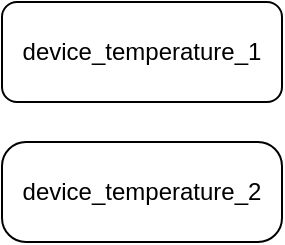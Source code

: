 <mxfile version="20.5.3" type="github">
  <diagram id="jha10XObLrEjy8MLZTSR" name="Page-1">
    <mxGraphModel dx="825" dy="450" grid="1" gridSize="10" guides="1" tooltips="1" connect="1" arrows="1" fold="1" page="1" pageScale="1" pageWidth="850" pageHeight="1100" math="0" shadow="0">
      <root>
        <mxCell id="0" />
        <mxCell id="1" parent="0" />
        <mxCell id="Wfz5jlTh2cpY7burysgj-1" value="device_temperature_1" style="rounded=1;whiteSpace=wrap;html=1;" vertex="1" parent="1">
          <mxGeometry x="150" y="130" width="140" height="50" as="geometry" />
        </mxCell>
        <mxCell id="Wfz5jlTh2cpY7burysgj-2" value="device_temperature_2" style="rounded=1;whiteSpace=wrap;html=1;arcSize=24;" vertex="1" parent="1">
          <mxGeometry x="150" y="200" width="140" height="50" as="geometry" />
        </mxCell>
      </root>
    </mxGraphModel>
  </diagram>
</mxfile>
